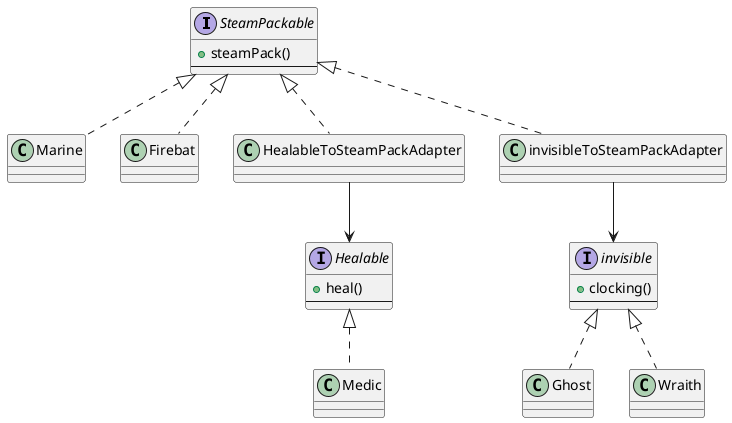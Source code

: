 @startuml

interface SteamPackable {
    + steamPack()
    --
}

interface Healable {
    + heal()
    --
}

interface invisible {
    + clocking()
    --
}

Marine .up.|> SteamPackable
Medic .up.|> Healable
Ghost .up.|> invisible
Wraith .up.|> invisible
Firebat .up.|> SteamPackable

HealableToSteamPackAdapter .up.|> SteamPackable
HealableToSteamPackAdapter -down-> Healable

invisibleToSteamPackAdapter .up.|> SteamPackable
invisibleToSteamPackAdapter --> invisible

@enduml